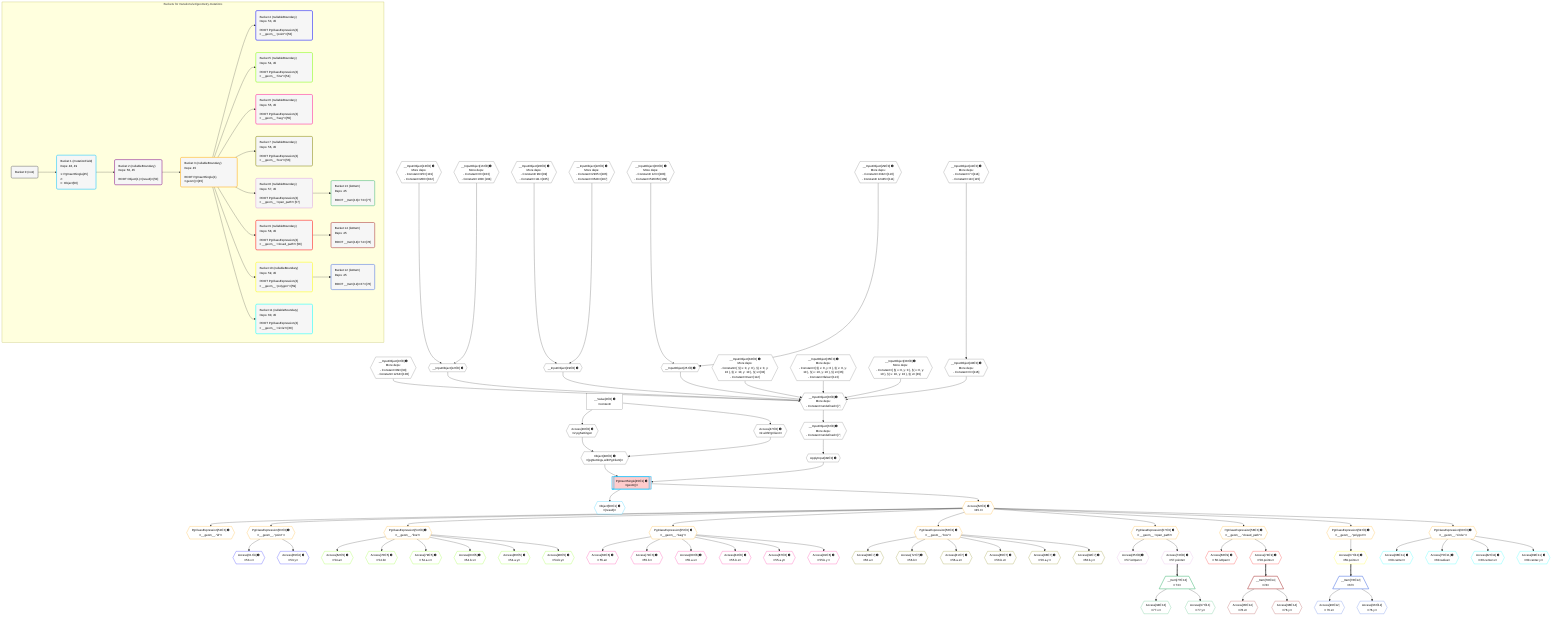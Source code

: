 %%{init: {'themeVariables': { 'fontSize': '12px'}}}%%
graph TD
    classDef path fill:#eee,stroke:#000,color:#000
    classDef plan fill:#fff,stroke-width:1px,color:#000
    classDef itemplan fill:#fff,stroke-width:2px,color:#000
    classDef unbatchedplan fill:#dff,stroke-width:1px,color:#000
    classDef sideeffectplan fill:#fcc,stroke-width:2px,color:#000
    classDef bucket fill:#f6f6f6,color:#000,stroke-width:2px,text-align:left

    subgraph "Buckets for mutations/v4/geometry.mutations"
    Bucket0("Bucket 0 (root)"):::bucket
    Bucket1("Bucket 1 (mutationField)<br />Deps: 48, 49<br /><br />1: PgInsertSingle[45]<br />2: <br />ᐳ: Object[50]"):::bucket
    Bucket2("Bucket 2 (nullableBoundary)<br />Deps: 50, 45<br /><br />ROOT Object{1}ᐸ{result}ᐳ[50]"):::bucket
    Bucket3("Bucket 3 (nullableBoundary)<br />Deps: 45<br /><br />ROOT PgInsertSingle{1}ᐸgeom()ᐳ[45]"):::bucket
    Bucket4("Bucket 4 (nullableBoundary)<br />Deps: 53, 45<br /><br />ROOT PgClassExpression{3}ᐸ__geom__.”point”ᐳ[53]"):::bucket
    Bucket5("Bucket 5 (nullableBoundary)<br />Deps: 54, 45<br /><br />ROOT PgClassExpression{3}ᐸ__geom__.”line”ᐳ[54]"):::bucket
    Bucket6("Bucket 6 (nullableBoundary)<br />Deps: 55, 45<br /><br />ROOT PgClassExpression{3}ᐸ__geom__.”lseg”ᐳ[55]"):::bucket
    Bucket7("Bucket 7 (nullableBoundary)<br />Deps: 56, 45<br /><br />ROOT PgClassExpression{3}ᐸ__geom__.”box”ᐳ[56]"):::bucket
    Bucket8("Bucket 8 (nullableBoundary)<br />Deps: 57, 45<br /><br />ROOT PgClassExpression{3}ᐸ__geom__.”open_path”ᐳ[57]"):::bucket
    Bucket9("Bucket 9 (nullableBoundary)<br />Deps: 58, 45<br /><br />ROOT PgClassExpression{3}ᐸ__geom__.”closed_path”ᐳ[58]"):::bucket
    Bucket10("Bucket 10 (nullableBoundary)<br />Deps: 59, 45<br /><br />ROOT PgClassExpression{3}ᐸ__geom__.”polygon”ᐳ[59]"):::bucket
    Bucket11("Bucket 11 (nullableBoundary)<br />Deps: 60, 45<br /><br />ROOT PgClassExpression{3}ᐸ__geom__.”circle”ᐳ[60]"):::bucket
    Bucket12("Bucket 12 (listItem)<br />Deps: 45<br /><br />ROOT __Item{12}ᐸ67ᐳ[76]"):::bucket
    Bucket13("Bucket 13 (listItem)<br />Deps: 45<br /><br />ROOT __Item{13}ᐸ73ᐳ[77]"):::bucket
    Bucket14("Bucket 14 (listItem)<br />Deps: 45<br /><br />ROOT __Item{14}ᐸ74ᐳ[78]"):::bucket
    end
    Bucket0 --> Bucket1
    Bucket1 --> Bucket2
    Bucket2 --> Bucket3
    Bucket3 --> Bucket4 & Bucket5 & Bucket6 & Bucket7 & Bucket8 & Bucket9 & Bucket10 & Bucket11
    Bucket8 --> Bucket13
    Bucket9 --> Bucket14
    Bucket10 --> Bucket12

    %% plan dependencies
    __InputObject8{{"__InputObject[8∈0] ➊<br />More deps:<br />- Constantᐸundefinedᐳ[7]"}}:::plan
    __InputObject9{{"__InputObject[9∈0] ➊<br />More deps:<br />- Constantᐸ99ᐳ[99]<br />- Constantᐸ1234ᐳ[100]"}}:::plan
    __InputObject12{{"__InputObject[12∈0] ➊"}}:::plan
    __InputObject19{{"__InputObject[19∈0] ➊"}}:::plan
    __InputObject25{{"__InputObject[25∈0] ➊"}}:::plan
    __InputObject32{{"__InputObject[32∈0] ➊<br />More deps:<br />- Constantᐸ[ §{ x: 0, y: 0 }, §{ x: 0, y: 10 }, §{ x: 10, y: 10 }, §{ xᐳ[33]<br />- Constantᐸtrueᐳ[112]"}}:::plan
    __InputObject35{{"__InputObject[35∈0] ➊<br />More deps:<br />- Constantᐸ[ §{ x: 0, y: 0 }, §{ x: 0, y: 10 }, §{ x: 10, y: 10 }, §{ xᐳ[36]<br />- Constantᐸfalseᐳ[113]"}}:::plan
    __InputObject38{{"__InputObject[38∈0] ➊<br />More deps:<br />- Constantᐸ[ §{ x: 0, y: 0 }, §{ x: 0, y: 10 }, §{ x: 10, y: 10 }, §{ xᐳ[39]"}}:::plan
    __InputObject40{{"__InputObject[40∈0] ➊<br />More deps:<br />- Constantᐸ3ᐳ[116]"}}:::plan
    __InputObject9 & __InputObject12 & __InputObject19 & __InputObject25 & __InputObject32 & __InputObject35 & __InputObject38 & __InputObject40 --> __InputObject8
    __InputObject6{{"__InputObject[6∈0] ➊<br />More deps:<br />- Constantᐸundefinedᐳ[7]"}}:::plan
    __InputObject8 --> __InputObject6
    __InputObject13{{"__InputObject[13∈0] ➊<br />More deps:<br />- Constantᐸ25ᐳ[101]<br />- Constantᐸ200ᐳ[102]"}}:::plan
    __InputObject16{{"__InputObject[16∈0] ➊<br />More deps:<br />- Constantᐸ0ᐳ[103]<br />- Constantᐸ100ᐳ[104]"}}:::plan
    __InputObject13 & __InputObject16 --> __InputObject12
    __InputObject20{{"__InputObject[20∈0] ➊<br />More deps:<br />- Constantᐸ99ᐳ[99]<br />- Constantᐸ111ᐳ[105]"}}:::plan
    __InputObject22{{"__InputObject[22∈0] ➊<br />More deps:<br />- Constantᐸ2935ᐳ[106]<br />- Constantᐸ3548ᐳ[107]"}}:::plan
    __InputObject20 & __InputObject22 --> __InputObject19
    __InputObject26{{"__InputObject[26∈0] ➊<br />More deps:<br />- Constantᐸ123ᐳ[108]<br />- Constantᐸ52635ᐳ[109]"}}:::plan
    __InputObject29{{"__InputObject[29∈0] ➊<br />More deps:<br />- Constantᐸ2342ᐳ[110]<br />- Constantᐸ12445ᐳ[111]"}}:::plan
    __InputObject26 & __InputObject29 --> __InputObject25
    __InputObject41{{"__InputObject[41∈0] ➊<br />More deps:<br />- Constantᐸ7ᐳ[114]<br />- Constantᐸ11ᐳ[115]"}}:::plan
    __InputObject41 --> __InputObject40
    Object48{{"Object[48∈0] ➊<br />ᐸ{pgSettings,withPgClient}ᐳ"}}:::plan
    Access46{{"Access[46∈0] ➊<br />ᐸ2.pgSettingsᐳ"}}:::plan
    Access47{{"Access[47∈0] ➊<br />ᐸ2.withPgClientᐳ"}}:::plan
    Access46 & Access47 --> Object48
    __Value2["__Value[2∈0] ➊<br />ᐸcontextᐳ"]:::plan
    __Value2 --> Access46
    __Value2 --> Access47
    ApplyInput49{{"ApplyInput[49∈0] ➊"}}:::plan
    __InputObject6 --> ApplyInput49
    PgInsertSingle45[["PgInsertSingle[45∈1] ➊<br />ᐸgeom()ᐳ"]]:::sideeffectplan
    Object48 & ApplyInput49 --> PgInsertSingle45
    Object50{{"Object[50∈1] ➊<br />ᐸ{result}ᐳ"}}:::plan
    PgInsertSingle45 --> Object50
    PgClassExpression51{{"PgClassExpression[51∈3] ➊<br />ᐸ__geom__.”id”ᐳ"}}:::plan
    Access52{{"Access[52∈3] ➊<br />ᐸ45.tᐳ"}}:::plan
    Access52 --> PgClassExpression51
    PgInsertSingle45 --> Access52
    PgClassExpression53{{"PgClassExpression[53∈3] ➊<br />ᐸ__geom__.”point”ᐳ"}}:::plan
    Access52 --> PgClassExpression53
    PgClassExpression54{{"PgClassExpression[54∈3] ➊<br />ᐸ__geom__.”line”ᐳ"}}:::plan
    Access52 --> PgClassExpression54
    PgClassExpression55{{"PgClassExpression[55∈3] ➊<br />ᐸ__geom__.”lseg”ᐳ"}}:::plan
    Access52 --> PgClassExpression55
    PgClassExpression56{{"PgClassExpression[56∈3] ➊<br />ᐸ__geom__.”box”ᐳ"}}:::plan
    Access52 --> PgClassExpression56
    PgClassExpression57{{"PgClassExpression[57∈3] ➊<br />ᐸ__geom__.”open_path”ᐳ"}}:::plan
    Access52 --> PgClassExpression57
    PgClassExpression58{{"PgClassExpression[58∈3] ➊<br />ᐸ__geom__.”closed_path”ᐳ"}}:::plan
    Access52 --> PgClassExpression58
    PgClassExpression59{{"PgClassExpression[59∈3] ➊<br />ᐸ__geom__.”polygon”ᐳ"}}:::plan
    Access52 --> PgClassExpression59
    PgClassExpression60{{"PgClassExpression[60∈3] ➊<br />ᐸ__geom__.”circle”ᐳ"}}:::plan
    Access52 --> PgClassExpression60
    Access61{{"Access[61∈4] ➊<br />ᐸ53.xᐳ"}}:::plan
    PgClassExpression53 --> Access61
    Access69{{"Access[69∈4] ➊<br />ᐸ53.yᐳ"}}:::plan
    PgClassExpression53 --> Access69
    Access62{{"Access[62∈5] ➊<br />ᐸ54.aᐳ"}}:::plan
    PgClassExpression54 --> Access62
    Access70{{"Access[70∈5] ➊<br />ᐸ54.bᐳ"}}:::plan
    PgClassExpression54 --> Access70
    Access79{{"Access[79∈5] ➊<br />ᐸ54.a.xᐳ"}}:::plan
    PgClassExpression54 --> Access79
    Access83{{"Access[83∈5] ➊<br />ᐸ54.b.xᐳ"}}:::plan
    PgClassExpression54 --> Access83
    Access86{{"Access[86∈5] ➊<br />ᐸ54.a.yᐳ"}}:::plan
    PgClassExpression54 --> Access86
    Access90{{"Access[90∈5] ➊<br />ᐸ54.b.yᐳ"}}:::plan
    PgClassExpression54 --> Access90
    Access63{{"Access[63∈6] ➊<br />ᐸ55.aᐳ"}}:::plan
    PgClassExpression55 --> Access63
    Access71{{"Access[71∈6] ➊<br />ᐸ55.bᐳ"}}:::plan
    PgClassExpression55 --> Access71
    Access80{{"Access[80∈6] ➊<br />ᐸ55.a.xᐳ"}}:::plan
    PgClassExpression55 --> Access80
    Access84{{"Access[84∈6] ➊<br />ᐸ55.b.xᐳ"}}:::plan
    PgClassExpression55 --> Access84
    Access87{{"Access[87∈6] ➊<br />ᐸ55.a.yᐳ"}}:::plan
    PgClassExpression55 --> Access87
    Access91{{"Access[91∈6] ➊<br />ᐸ55.b.yᐳ"}}:::plan
    PgClassExpression55 --> Access91
    Access64{{"Access[64∈7] ➊<br />ᐸ56.aᐳ"}}:::plan
    PgClassExpression56 --> Access64
    Access72{{"Access[72∈7] ➊<br />ᐸ56.bᐳ"}}:::plan
    PgClassExpression56 --> Access72
    Access81{{"Access[81∈7] ➊<br />ᐸ56.a.xᐳ"}}:::plan
    PgClassExpression56 --> Access81
    Access85{{"Access[85∈7] ➊<br />ᐸ56.b.xᐳ"}}:::plan
    PgClassExpression56 --> Access85
    Access88{{"Access[88∈7] ➊<br />ᐸ56.a.yᐳ"}}:::plan
    PgClassExpression56 --> Access88
    Access92{{"Access[92∈7] ➊<br />ᐸ56.b.yᐳ"}}:::plan
    PgClassExpression56 --> Access92
    Access65{{"Access[65∈8] ➊<br />ᐸ57.isOpenᐳ"}}:::plan
    PgClassExpression57 --> Access65
    Access73{{"Access[73∈8] ➊<br />ᐸ57.pointsᐳ"}}:::plan
    PgClassExpression57 --> Access73
    Access66{{"Access[66∈9] ➊<br />ᐸ58.isOpenᐳ"}}:::plan
    PgClassExpression58 --> Access66
    Access74{{"Access[74∈9] ➊<br />ᐸ58.pointsᐳ"}}:::plan
    PgClassExpression58 --> Access74
    Access67{{"Access[67∈10] ➊<br />ᐸ59.pointsᐳ"}}:::plan
    PgClassExpression59 --> Access67
    Access68{{"Access[68∈11] ➊<br />ᐸ60.centerᐳ"}}:::plan
    PgClassExpression60 --> Access68
    Access75{{"Access[75∈11] ➊<br />ᐸ60.radiusᐳ"}}:::plan
    PgClassExpression60 --> Access75
    Access82{{"Access[82∈11] ➊<br />ᐸ60.center.xᐳ"}}:::plan
    PgClassExpression60 --> Access82
    Access89{{"Access[89∈11] ➊<br />ᐸ60.center.yᐳ"}}:::plan
    PgClassExpression60 --> Access89
    __Item76[/"__Item[76∈12]<br />ᐸ67ᐳ"\]:::itemplan
    Access67 ==> __Item76
    Access93{{"Access[93∈12]<br />ᐸ76.xᐳ"}}:::plan
    __Item76 --> Access93
    Access96{{"Access[96∈12]<br />ᐸ76.yᐳ"}}:::plan
    __Item76 --> Access96
    __Item77[/"__Item[77∈13]<br />ᐸ73ᐳ"\]:::itemplan
    Access73 ==> __Item77
    Access94{{"Access[94∈13]<br />ᐸ77.xᐳ"}}:::plan
    __Item77 --> Access94
    Access97{{"Access[97∈13]<br />ᐸ77.yᐳ"}}:::plan
    __Item77 --> Access97
    __Item78[/"__Item[78∈14]<br />ᐸ74ᐳ"\]:::itemplan
    Access74 ==> __Item78
    Access95{{"Access[95∈14]<br />ᐸ78.xᐳ"}}:::plan
    __Item78 --> Access95
    Access98{{"Access[98∈14]<br />ᐸ78.yᐳ"}}:::plan
    __Item78 --> Access98

    %% define steps
    classDef bucket0 stroke:#696969
    class Bucket0,__Value2,__InputObject6,__InputObject8,__InputObject9,__InputObject12,__InputObject13,__InputObject16,__InputObject19,__InputObject20,__InputObject22,__InputObject25,__InputObject26,__InputObject29,__InputObject32,__InputObject35,__InputObject38,__InputObject40,__InputObject41,Access46,Access47,Object48,ApplyInput49 bucket0
    classDef bucket1 stroke:#00bfff
    class Bucket1,PgInsertSingle45,Object50 bucket1
    classDef bucket2 stroke:#7f007f
    class Bucket2 bucket2
    classDef bucket3 stroke:#ffa500
    class Bucket3,PgClassExpression51,Access52,PgClassExpression53,PgClassExpression54,PgClassExpression55,PgClassExpression56,PgClassExpression57,PgClassExpression58,PgClassExpression59,PgClassExpression60 bucket3
    classDef bucket4 stroke:#0000ff
    class Bucket4,Access61,Access69 bucket4
    classDef bucket5 stroke:#7fff00
    class Bucket5,Access62,Access70,Access79,Access83,Access86,Access90 bucket5
    classDef bucket6 stroke:#ff1493
    class Bucket6,Access63,Access71,Access80,Access84,Access87,Access91 bucket6
    classDef bucket7 stroke:#808000
    class Bucket7,Access64,Access72,Access81,Access85,Access88,Access92 bucket7
    classDef bucket8 stroke:#dda0dd
    class Bucket8,Access65,Access73 bucket8
    classDef bucket9 stroke:#ff0000
    class Bucket9,Access66,Access74 bucket9
    classDef bucket10 stroke:#ffff00
    class Bucket10,Access67 bucket10
    classDef bucket11 stroke:#00ffff
    class Bucket11,Access68,Access75,Access82,Access89 bucket11
    classDef bucket12 stroke:#4169e1
    class Bucket12,__Item76,Access93,Access96 bucket12
    classDef bucket13 stroke:#3cb371
    class Bucket13,__Item77,Access94,Access97 bucket13
    classDef bucket14 stroke:#a52a2a
    class Bucket14,__Item78,Access95,Access98 bucket14